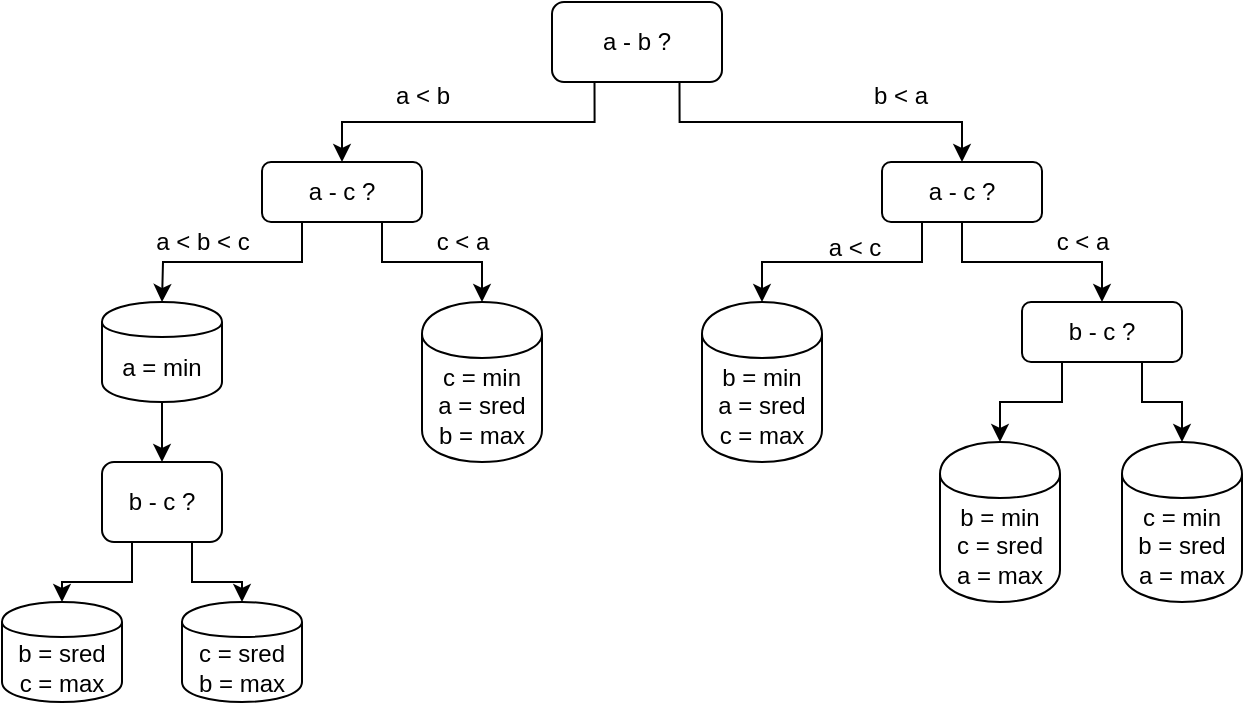 <mxfile version="12.3.1" type="github" pages="1"><diagram id="_Fb0ltbcCHxKLv0QIcH6" name="Page-1"><mxGraphModel dx="942" dy="501" grid="1" gridSize="10" guides="1" tooltips="1" connect="1" arrows="1" fold="1" page="1" pageScale="1" pageWidth="850" pageHeight="1100" math="0" shadow="0"><root><mxCell id="0"/><mxCell id="1" parent="0"/><mxCell id="QlDQXnkyKR5q2h0hnui8-6" style="edgeStyle=orthogonalEdgeStyle;rounded=0;orthogonalLoop=1;jettySize=auto;html=1;exitX=0.75;exitY=1;exitDx=0;exitDy=0;entryX=0.5;entryY=0;entryDx=0;entryDy=0;" edge="1" parent="1" source="QlDQXnkyKR5q2h0hnui8-1" target="QlDQXnkyKR5q2h0hnui8-31"><mxGeometry relative="1" as="geometry"><mxPoint x="600" y="170" as="targetPoint"/></mxGeometry></mxCell><mxCell id="QlDQXnkyKR5q2h0hnui8-1" value="a - b ?" style="rounded=1;whiteSpace=wrap;html=1;" vertex="1" parent="1"><mxGeometry x="365" y="90" width="85" height="40" as="geometry"/></mxCell><mxCell id="QlDQXnkyKR5q2h0hnui8-11" style="edgeStyle=orthogonalEdgeStyle;rounded=0;orthogonalLoop=1;jettySize=auto;html=1;exitX=0.25;exitY=1;exitDx=0;exitDy=0;" edge="1" parent="1" source="QlDQXnkyKR5q2h0hnui8-7"><mxGeometry relative="1" as="geometry"><mxPoint x="170" y="240" as="targetPoint"/></mxGeometry></mxCell><mxCell id="QlDQXnkyKR5q2h0hnui8-12" style="edgeStyle=orthogonalEdgeStyle;rounded=0;orthogonalLoop=1;jettySize=auto;html=1;exitX=0.75;exitY=1;exitDx=0;exitDy=0;entryX=0.5;entryY=0;entryDx=0;entryDy=0;" edge="1" parent="1" source="QlDQXnkyKR5q2h0hnui8-7" target="QlDQXnkyKR5q2h0hnui8-26"><mxGeometry relative="1" as="geometry"><mxPoint x="330" y="240" as="targetPoint"/></mxGeometry></mxCell><mxCell id="QlDQXnkyKR5q2h0hnui8-7" value="a - c ?" style="rounded=1;whiteSpace=wrap;html=1;" vertex="1" parent="1"><mxGeometry x="220" y="170" width="80" height="30" as="geometry"/></mxCell><mxCell id="QlDQXnkyKR5q2h0hnui8-37" style="edgeStyle=orthogonalEdgeStyle;rounded=0;orthogonalLoop=1;jettySize=auto;html=1;exitX=0.25;exitY=1;exitDx=0;exitDy=0;entryX=0.5;entryY=0;entryDx=0;entryDy=0;" edge="1" parent="1" source="QlDQXnkyKR5q2h0hnui8-31" target="QlDQXnkyKR5q2h0hnui8-39"><mxGeometry relative="1" as="geometry"><mxPoint x="479" y="240" as="targetPoint"/></mxGeometry></mxCell><mxCell id="QlDQXnkyKR5q2h0hnui8-42" value="" style="edgeStyle=orthogonalEdgeStyle;rounded=0;orthogonalLoop=1;jettySize=auto;html=1;" edge="1" parent="1" source="QlDQXnkyKR5q2h0hnui8-31" target="QlDQXnkyKR5q2h0hnui8-41"><mxGeometry relative="1" as="geometry"/></mxCell><mxCell id="QlDQXnkyKR5q2h0hnui8-31" value="a - c ?" style="rounded=1;whiteSpace=wrap;html=1;" vertex="1" parent="1"><mxGeometry x="530" y="170" width="80" height="30" as="geometry"/></mxCell><mxCell id="QlDQXnkyKR5q2h0hnui8-48" style="edgeStyle=orthogonalEdgeStyle;rounded=0;orthogonalLoop=1;jettySize=auto;html=1;exitX=0.25;exitY=1;exitDx=0;exitDy=0;entryX=0.5;entryY=0;entryDx=0;entryDy=0;" edge="1" parent="1" source="QlDQXnkyKR5q2h0hnui8-41" target="QlDQXnkyKR5q2h0hnui8-44"><mxGeometry relative="1" as="geometry"/></mxCell><mxCell id="QlDQXnkyKR5q2h0hnui8-49" style="edgeStyle=orthogonalEdgeStyle;rounded=0;orthogonalLoop=1;jettySize=auto;html=1;exitX=0.75;exitY=1;exitDx=0;exitDy=0;entryX=0.5;entryY=0;entryDx=0;entryDy=0;" edge="1" parent="1" source="QlDQXnkyKR5q2h0hnui8-41" target="QlDQXnkyKR5q2h0hnui8-46"><mxGeometry relative="1" as="geometry"/></mxCell><mxCell id="QlDQXnkyKR5q2h0hnui8-41" value="b - c ?" style="rounded=1;whiteSpace=wrap;html=1;" vertex="1" parent="1"><mxGeometry x="600" y="240" width="80" height="30" as="geometry"/></mxCell><mxCell id="QlDQXnkyKR5q2h0hnui8-24" style="edgeStyle=orthogonalEdgeStyle;rounded=0;orthogonalLoop=1;jettySize=auto;html=1;exitX=0.25;exitY=1;exitDx=0;exitDy=0;" edge="1" parent="1" source="QlDQXnkyKR5q2h0hnui8-10" target="QlDQXnkyKR5q2h0hnui8-23"><mxGeometry relative="1" as="geometry"/></mxCell><mxCell id="QlDQXnkyKR5q2h0hnui8-28" style="edgeStyle=orthogonalEdgeStyle;rounded=0;orthogonalLoop=1;jettySize=auto;html=1;exitX=0.75;exitY=1;exitDx=0;exitDy=0;" edge="1" parent="1" source="QlDQXnkyKR5q2h0hnui8-10" target="QlDQXnkyKR5q2h0hnui8-25"><mxGeometry relative="1" as="geometry"/></mxCell><mxCell id="QlDQXnkyKR5q2h0hnui8-10" value="b - c ?" style="rounded=1;whiteSpace=wrap;html=1;" vertex="1" parent="1"><mxGeometry x="140" y="320" width="60" height="40" as="geometry"/></mxCell><mxCell id="QlDQXnkyKR5q2h0hnui8-16" style="edgeStyle=orthogonalEdgeStyle;rounded=0;orthogonalLoop=1;jettySize=auto;html=1;exitX=0.25;exitY=1;exitDx=0;exitDy=0;entryX=0.5;entryY=0;entryDx=0;entryDy=0;" edge="1" parent="1" source="QlDQXnkyKR5q2h0hnui8-1" target="QlDQXnkyKR5q2h0hnui8-7"><mxGeometry relative="1" as="geometry"><mxPoint x="360" y="153" as="targetPoint"/><mxPoint x="395" y="150" as="sourcePoint"/></mxGeometry></mxCell><mxCell id="QlDQXnkyKR5q2h0hnui8-22" style="edgeStyle=orthogonalEdgeStyle;rounded=0;orthogonalLoop=1;jettySize=auto;html=1;exitX=0.5;exitY=1;exitDx=0;exitDy=0;entryX=0.5;entryY=0;entryDx=0;entryDy=0;" edge="1" parent="1" source="QlDQXnkyKR5q2h0hnui8-21" target="QlDQXnkyKR5q2h0hnui8-10"><mxGeometry relative="1" as="geometry"/></mxCell><mxCell id="QlDQXnkyKR5q2h0hnui8-21" value="a = min" style="shape=cylinder;whiteSpace=wrap;html=1;boundedLbl=1;backgroundOutline=1;" vertex="1" parent="1"><mxGeometry x="140" y="240" width="60" height="50" as="geometry"/></mxCell><mxCell id="QlDQXnkyKR5q2h0hnui8-23" value="b = sred&lt;br&gt;c = max" style="shape=cylinder;whiteSpace=wrap;html=1;boundedLbl=1;backgroundOutline=1;" vertex="1" parent="1"><mxGeometry x="90" y="390" width="60" height="50" as="geometry"/></mxCell><mxCell id="QlDQXnkyKR5q2h0hnui8-25" value="c = sred&lt;br&gt;b = max" style="shape=cylinder;whiteSpace=wrap;html=1;boundedLbl=1;backgroundOutline=1;" vertex="1" parent="1"><mxGeometry x="180" y="390" width="60" height="50" as="geometry"/></mxCell><mxCell id="QlDQXnkyKR5q2h0hnui8-26" value="&lt;div&gt;c = min&lt;/div&gt;&lt;div&gt;a = sred&lt;br&gt;&lt;/div&gt;b = max" style="shape=cylinder;whiteSpace=wrap;html=1;boundedLbl=1;backgroundOutline=1;" vertex="1" parent="1"><mxGeometry x="300" y="240" width="60" height="80" as="geometry"/></mxCell><mxCell id="QlDQXnkyKR5q2h0hnui8-39" value="b = min&lt;br&gt;&lt;div&gt;a = sred&lt;/div&gt;&lt;div&gt;c = max&lt;br&gt;&lt;/div&gt;" style="shape=cylinder;whiteSpace=wrap;html=1;boundedLbl=1;backgroundOutline=1;" vertex="1" parent="1"><mxGeometry x="440" y="240" width="60" height="80" as="geometry"/></mxCell><mxCell id="QlDQXnkyKR5q2h0hnui8-44" value="b = min&lt;br&gt;&lt;div&gt;c = sred&lt;/div&gt;&lt;div&gt;a = max&lt;br&gt;&lt;/div&gt;" style="shape=cylinder;whiteSpace=wrap;html=1;boundedLbl=1;backgroundOutline=1;" vertex="1" parent="1"><mxGeometry x="559" y="310" width="60" height="80" as="geometry"/></mxCell><mxCell id="QlDQXnkyKR5q2h0hnui8-46" value="c = min&lt;br&gt;&lt;div&gt;b = sred&lt;/div&gt;&lt;div&gt;a = max&lt;br&gt;&lt;/div&gt;" style="shape=cylinder;whiteSpace=wrap;html=1;boundedLbl=1;backgroundOutline=1;" vertex="1" parent="1"><mxGeometry x="650" y="310" width="60" height="80" as="geometry"/></mxCell><mxCell id="QlDQXnkyKR5q2h0hnui8-34" value="b &amp;lt; a" style="text;html=1;align=center;verticalAlign=middle;resizable=0;points=[];;autosize=1;" vertex="1" parent="1"><mxGeometry x="519" y="127" width="40" height="20" as="geometry"/></mxCell><mxCell id="QlDQXnkyKR5q2h0hnui8-38" value="&lt;div&gt;a &amp;lt; c&lt;/div&gt;" style="text;html=1;align=center;verticalAlign=middle;resizable=0;points=[];;autosize=1;" vertex="1" parent="1"><mxGeometry x="496" y="203" width="40" height="20" as="geometry"/></mxCell><mxCell id="QlDQXnkyKR5q2h0hnui8-52" value="&lt;div&gt;c &amp;lt; a&lt;br&gt;&lt;/div&gt;" style="text;html=1;align=center;verticalAlign=middle;resizable=0;points=[];;autosize=1;" vertex="1" parent="1"><mxGeometry x="300" y="200" width="40" height="20" as="geometry"/></mxCell><mxCell id="QlDQXnkyKR5q2h0hnui8-43" value="c &amp;lt; a" style="text;html=1;align=center;verticalAlign=middle;resizable=0;points=[];;autosize=1;" vertex="1" parent="1"><mxGeometry x="610" y="200" width="40" height="20" as="geometry"/></mxCell><mxCell id="QlDQXnkyKR5q2h0hnui8-50" value="&lt;div&gt;a &amp;lt; b&lt;/div&gt;" style="text;html=1;align=center;verticalAlign=middle;resizable=0;points=[];;autosize=1;" vertex="1" parent="1"><mxGeometry x="280" y="127" width="40" height="20" as="geometry"/></mxCell><mxCell id="QlDQXnkyKR5q2h0hnui8-55" value="a &amp;lt; b &amp;lt; c" style="text;html=1;align=center;verticalAlign=middle;resizable=0;points=[];;autosize=1;" vertex="1" parent="1"><mxGeometry x="160" y="200" width="60" height="20" as="geometry"/></mxCell></root></mxGraphModel></diagram></mxfile>